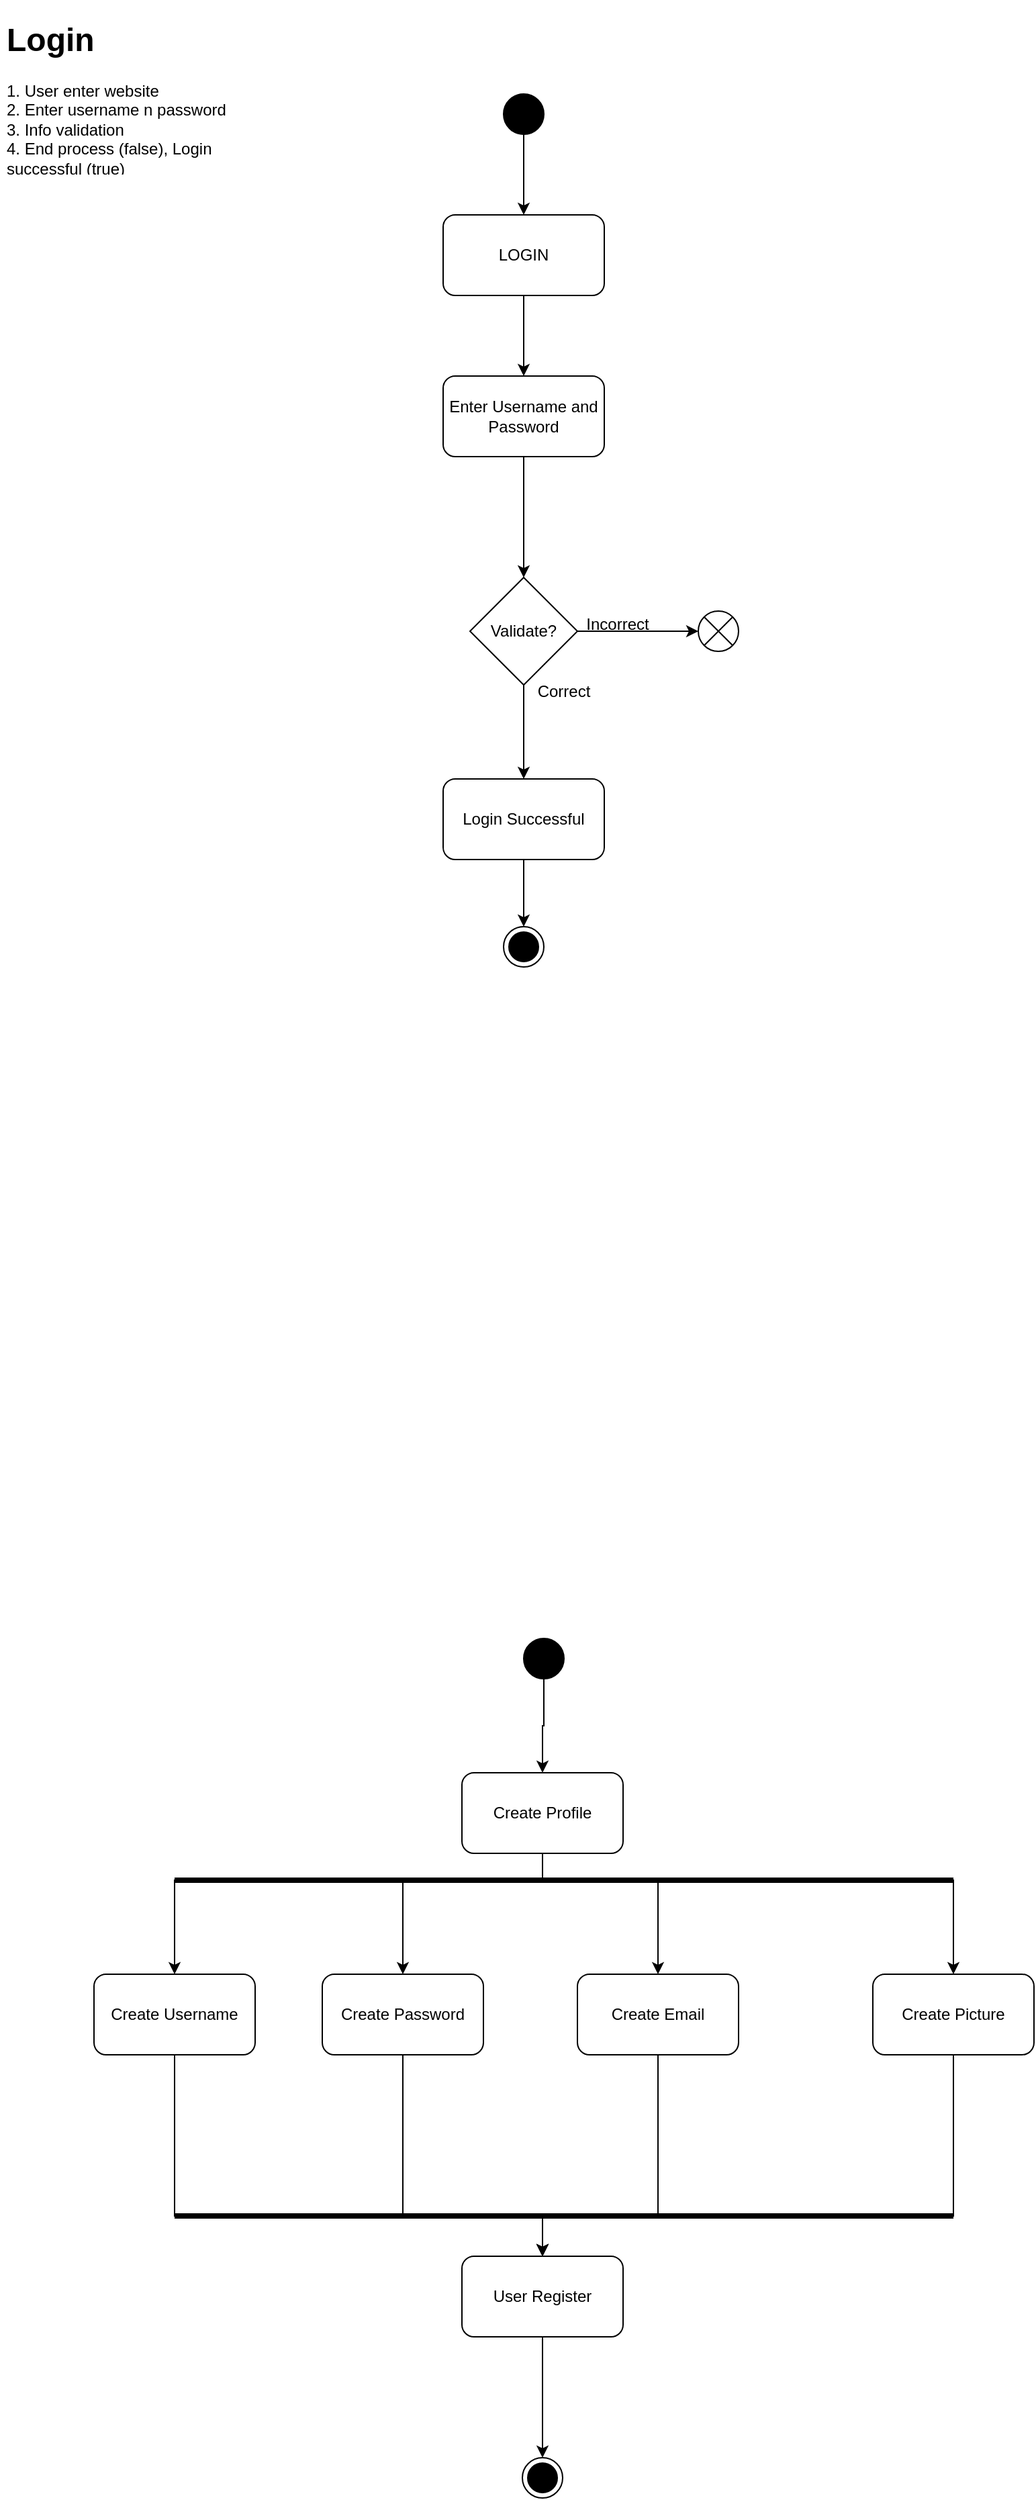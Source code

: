 <mxfile version="22.0.4" type="github">
  <diagram name="Page-1" id="XhIioP-wKU1lPiDBbfsX">
    <mxGraphModel dx="1354" dy="674" grid="1" gridSize="10" guides="1" tooltips="1" connect="1" arrows="1" fold="1" page="1" pageScale="1" pageWidth="827" pageHeight="1169" math="0" shadow="0">
      <root>
        <mxCell id="0" />
        <mxCell id="1" parent="0" />
        <mxCell id="OSVLoj-l7Zh1Jy2B1ZT9-1" value="&lt;h1&gt;Login&lt;/h1&gt;&lt;div&gt;1. User enter website&lt;/div&gt;&lt;div&gt;2. Enter username n password&lt;/div&gt;&lt;div&gt;3. Info validation&lt;/div&gt;&lt;div&gt;4. End process (false), Login successful (true)&lt;/div&gt;" style="text;html=1;strokeColor=none;fillColor=none;spacing=5;spacingTop=-20;whiteSpace=wrap;overflow=hidden;rounded=0;" vertex="1" parent="1">
          <mxGeometry x="10" y="10" width="190" height="120" as="geometry" />
        </mxCell>
        <mxCell id="OSVLoj-l7Zh1Jy2B1ZT9-9" value="" style="edgeStyle=orthogonalEdgeStyle;rounded=0;orthogonalLoop=1;jettySize=auto;html=1;" edge="1" parent="1" source="OSVLoj-l7Zh1Jy2B1ZT9-2" target="OSVLoj-l7Zh1Jy2B1ZT9-5">
          <mxGeometry relative="1" as="geometry" />
        </mxCell>
        <mxCell id="OSVLoj-l7Zh1Jy2B1ZT9-2" value="" style="ellipse;fillColor=strokeColor;html=1;" vertex="1" parent="1">
          <mxGeometry x="385" y="70" width="30" height="30" as="geometry" />
        </mxCell>
        <mxCell id="OSVLoj-l7Zh1Jy2B1ZT9-3" value="" style="ellipse;html=1;shape=endState;fillColor=strokeColor;" vertex="1" parent="1">
          <mxGeometry x="385" y="690" width="30" height="30" as="geometry" />
        </mxCell>
        <mxCell id="OSVLoj-l7Zh1Jy2B1ZT9-4" value="" style="shape=sumEllipse;perimeter=ellipsePerimeter;html=1;backgroundOutline=1;" vertex="1" parent="1">
          <mxGeometry x="530" y="455" width="30" height="30" as="geometry" />
        </mxCell>
        <mxCell id="OSVLoj-l7Zh1Jy2B1ZT9-8" value="" style="edgeStyle=orthogonalEdgeStyle;rounded=0;orthogonalLoop=1;jettySize=auto;html=1;" edge="1" parent="1" source="OSVLoj-l7Zh1Jy2B1ZT9-5" target="OSVLoj-l7Zh1Jy2B1ZT9-7">
          <mxGeometry relative="1" as="geometry" />
        </mxCell>
        <mxCell id="OSVLoj-l7Zh1Jy2B1ZT9-5" value="LOGIN" style="rounded=1;whiteSpace=wrap;html=1;" vertex="1" parent="1">
          <mxGeometry x="340" y="160" width="120" height="60" as="geometry" />
        </mxCell>
        <mxCell id="OSVLoj-l7Zh1Jy2B1ZT9-12" value="" style="edgeStyle=orthogonalEdgeStyle;rounded=0;orthogonalLoop=1;jettySize=auto;html=1;" edge="1" parent="1" source="OSVLoj-l7Zh1Jy2B1ZT9-6" target="OSVLoj-l7Zh1Jy2B1ZT9-11">
          <mxGeometry relative="1" as="geometry" />
        </mxCell>
        <mxCell id="OSVLoj-l7Zh1Jy2B1ZT9-14" value="" style="edgeStyle=orthogonalEdgeStyle;rounded=0;orthogonalLoop=1;jettySize=auto;html=1;" edge="1" parent="1" source="OSVLoj-l7Zh1Jy2B1ZT9-6" target="OSVLoj-l7Zh1Jy2B1ZT9-4">
          <mxGeometry relative="1" as="geometry" />
        </mxCell>
        <mxCell id="OSVLoj-l7Zh1Jy2B1ZT9-6" value="Validate?" style="rhombus;whiteSpace=wrap;html=1;" vertex="1" parent="1">
          <mxGeometry x="360" y="430" width="80" height="80" as="geometry" />
        </mxCell>
        <mxCell id="OSVLoj-l7Zh1Jy2B1ZT9-10" value="" style="edgeStyle=orthogonalEdgeStyle;rounded=0;orthogonalLoop=1;jettySize=auto;html=1;" edge="1" parent="1" source="OSVLoj-l7Zh1Jy2B1ZT9-7" target="OSVLoj-l7Zh1Jy2B1ZT9-6">
          <mxGeometry relative="1" as="geometry" />
        </mxCell>
        <mxCell id="OSVLoj-l7Zh1Jy2B1ZT9-7" value="Enter Username and Password" style="rounded=1;whiteSpace=wrap;html=1;" vertex="1" parent="1">
          <mxGeometry x="340" y="280" width="120" height="60" as="geometry" />
        </mxCell>
        <mxCell id="OSVLoj-l7Zh1Jy2B1ZT9-13" value="" style="edgeStyle=orthogonalEdgeStyle;rounded=0;orthogonalLoop=1;jettySize=auto;html=1;" edge="1" parent="1" source="OSVLoj-l7Zh1Jy2B1ZT9-11" target="OSVLoj-l7Zh1Jy2B1ZT9-3">
          <mxGeometry relative="1" as="geometry" />
        </mxCell>
        <mxCell id="OSVLoj-l7Zh1Jy2B1ZT9-11" value="Login Successful&lt;br&gt;" style="rounded=1;whiteSpace=wrap;html=1;" vertex="1" parent="1">
          <mxGeometry x="340" y="580" width="120" height="60" as="geometry" />
        </mxCell>
        <mxCell id="OSVLoj-l7Zh1Jy2B1ZT9-15" value="Incorrect" style="text;html=1;strokeColor=none;fillColor=none;align=center;verticalAlign=middle;whiteSpace=wrap;rounded=0;" vertex="1" parent="1">
          <mxGeometry x="440" y="450" width="60" height="30" as="geometry" />
        </mxCell>
        <mxCell id="OSVLoj-l7Zh1Jy2B1ZT9-16" value="Correct" style="text;html=1;strokeColor=none;fillColor=none;align=center;verticalAlign=middle;whiteSpace=wrap;rounded=0;" vertex="1" parent="1">
          <mxGeometry x="400" y="500" width="60" height="30" as="geometry" />
        </mxCell>
        <mxCell id="OSVLoj-l7Zh1Jy2B1ZT9-34" value="" style="edgeStyle=orthogonalEdgeStyle;rounded=0;orthogonalLoop=1;jettySize=auto;html=1;" edge="1" parent="1" source="OSVLoj-l7Zh1Jy2B1ZT9-17" target="OSVLoj-l7Zh1Jy2B1ZT9-18">
          <mxGeometry relative="1" as="geometry" />
        </mxCell>
        <mxCell id="OSVLoj-l7Zh1Jy2B1ZT9-17" value="" style="ellipse;fillColor=strokeColor;html=1;" vertex="1" parent="1">
          <mxGeometry x="400" y="1220" width="30" height="30" as="geometry" />
        </mxCell>
        <mxCell id="OSVLoj-l7Zh1Jy2B1ZT9-18" value="Create Profile" style="rounded=1;whiteSpace=wrap;html=1;" vertex="1" parent="1">
          <mxGeometry x="354" y="1320" width="120" height="60" as="geometry" />
        </mxCell>
        <mxCell id="OSVLoj-l7Zh1Jy2B1ZT9-19" value="Create Username" style="rounded=1;whiteSpace=wrap;html=1;" vertex="1" parent="1">
          <mxGeometry x="80" y="1470" width="120" height="60" as="geometry" />
        </mxCell>
        <mxCell id="OSVLoj-l7Zh1Jy2B1ZT9-20" value="Create Password" style="rounded=1;whiteSpace=wrap;html=1;" vertex="1" parent="1">
          <mxGeometry x="250" y="1470" width="120" height="60" as="geometry" />
        </mxCell>
        <mxCell id="OSVLoj-l7Zh1Jy2B1ZT9-21" value="Create Email" style="rounded=1;whiteSpace=wrap;html=1;" vertex="1" parent="1">
          <mxGeometry x="440" y="1470" width="120" height="60" as="geometry" />
        </mxCell>
        <mxCell id="OSVLoj-l7Zh1Jy2B1ZT9-22" value="Create Picture" style="rounded=1;whiteSpace=wrap;html=1;" vertex="1" parent="1">
          <mxGeometry x="660" y="1470" width="120" height="60" as="geometry" />
        </mxCell>
        <mxCell id="OSVLoj-l7Zh1Jy2B1ZT9-23" value="" style="endArrow=classic;html=1;rounded=0;entryX=0.5;entryY=0;entryDx=0;entryDy=0;exitX=0.5;exitY=1;exitDx=0;exitDy=0;" edge="1" parent="1" source="OSVLoj-l7Zh1Jy2B1ZT9-18" target="OSVLoj-l7Zh1Jy2B1ZT9-19">
          <mxGeometry width="50" height="50" relative="1" as="geometry">
            <mxPoint x="110" y="1360" as="sourcePoint" />
            <mxPoint x="160" y="1310" as="targetPoint" />
            <Array as="points">
              <mxPoint x="414" y="1400" />
              <mxPoint x="140" y="1400" />
            </Array>
          </mxGeometry>
        </mxCell>
        <mxCell id="OSVLoj-l7Zh1Jy2B1ZT9-24" value="" style="endArrow=classic;html=1;rounded=0;entryX=0.5;entryY=0;entryDx=0;entryDy=0;exitX=0.5;exitY=1;exitDx=0;exitDy=0;" edge="1" parent="1" source="OSVLoj-l7Zh1Jy2B1ZT9-18" target="OSVLoj-l7Zh1Jy2B1ZT9-20">
          <mxGeometry width="50" height="50" relative="1" as="geometry">
            <mxPoint x="260" y="1460" as="sourcePoint" />
            <mxPoint x="310" y="1410" as="targetPoint" />
            <Array as="points">
              <mxPoint x="414" y="1400" />
              <mxPoint x="310" y="1400" />
            </Array>
          </mxGeometry>
        </mxCell>
        <mxCell id="OSVLoj-l7Zh1Jy2B1ZT9-25" value="" style="endArrow=classic;html=1;rounded=0;entryX=0.5;entryY=0;entryDx=0;entryDy=0;exitX=0.5;exitY=1;exitDx=0;exitDy=0;" edge="1" parent="1" source="OSVLoj-l7Zh1Jy2B1ZT9-18" target="OSVLoj-l7Zh1Jy2B1ZT9-21">
          <mxGeometry width="50" height="50" relative="1" as="geometry">
            <mxPoint x="450" y="1480" as="sourcePoint" />
            <mxPoint x="500" y="1430" as="targetPoint" />
            <Array as="points">
              <mxPoint x="414" y="1400" />
              <mxPoint x="500" y="1400" />
            </Array>
          </mxGeometry>
        </mxCell>
        <mxCell id="OSVLoj-l7Zh1Jy2B1ZT9-26" value="" style="endArrow=classic;html=1;rounded=0;entryX=0.5;entryY=0;entryDx=0;entryDy=0;exitX=0.5;exitY=1;exitDx=0;exitDy=0;" edge="1" parent="1" source="OSVLoj-l7Zh1Jy2B1ZT9-18" target="OSVLoj-l7Zh1Jy2B1ZT9-22">
          <mxGeometry width="50" height="50" relative="1" as="geometry">
            <mxPoint x="560" y="1440" as="sourcePoint" />
            <mxPoint x="610" y="1390" as="targetPoint" />
            <Array as="points">
              <mxPoint x="414" y="1400" />
              <mxPoint x="720" y="1400" />
            </Array>
          </mxGeometry>
        </mxCell>
        <mxCell id="OSVLoj-l7Zh1Jy2B1ZT9-27" value="" style="endArrow=none;html=1;rounded=0;strokeWidth=4;" edge="1" parent="1">
          <mxGeometry width="50" height="50" relative="1" as="geometry">
            <mxPoint x="140" y="1400" as="sourcePoint" />
            <mxPoint x="720" y="1400" as="targetPoint" />
          </mxGeometry>
        </mxCell>
        <mxCell id="OSVLoj-l7Zh1Jy2B1ZT9-36" value="" style="edgeStyle=orthogonalEdgeStyle;rounded=0;orthogonalLoop=1;jettySize=auto;html=1;" edge="1" parent="1" source="OSVLoj-l7Zh1Jy2B1ZT9-28" target="OSVLoj-l7Zh1Jy2B1ZT9-35">
          <mxGeometry relative="1" as="geometry" />
        </mxCell>
        <mxCell id="OSVLoj-l7Zh1Jy2B1ZT9-28" value="User Register&lt;br&gt;" style="rounded=1;whiteSpace=wrap;html=1;" vertex="1" parent="1">
          <mxGeometry x="354" y="1680" width="120" height="60" as="geometry" />
        </mxCell>
        <mxCell id="OSVLoj-l7Zh1Jy2B1ZT9-29" value="" style="endArrow=classic;html=1;rounded=0;entryX=0.5;entryY=0;entryDx=0;entryDy=0;exitX=0.5;exitY=1;exitDx=0;exitDy=0;" edge="1" parent="1" source="OSVLoj-l7Zh1Jy2B1ZT9-19" target="OSVLoj-l7Zh1Jy2B1ZT9-28">
          <mxGeometry width="50" height="50" relative="1" as="geometry">
            <mxPoint x="190" y="1640" as="sourcePoint" />
            <mxPoint x="240" y="1590" as="targetPoint" />
            <Array as="points">
              <mxPoint x="140" y="1650" />
              <mxPoint x="414" y="1650" />
            </Array>
          </mxGeometry>
        </mxCell>
        <mxCell id="OSVLoj-l7Zh1Jy2B1ZT9-30" value="" style="endArrow=classic;html=1;rounded=0;entryX=0.5;entryY=0;entryDx=0;entryDy=0;exitX=0.5;exitY=1;exitDx=0;exitDy=0;" edge="1" parent="1" source="OSVLoj-l7Zh1Jy2B1ZT9-20" target="OSVLoj-l7Zh1Jy2B1ZT9-28">
          <mxGeometry width="50" height="50" relative="1" as="geometry">
            <mxPoint x="280" y="1610" as="sourcePoint" />
            <mxPoint x="330" y="1560" as="targetPoint" />
            <Array as="points">
              <mxPoint x="310" y="1650" />
              <mxPoint x="414" y="1650" />
            </Array>
          </mxGeometry>
        </mxCell>
        <mxCell id="OSVLoj-l7Zh1Jy2B1ZT9-31" value="" style="endArrow=classic;html=1;rounded=0;entryX=0.5;entryY=0;entryDx=0;entryDy=0;exitX=0.5;exitY=1;exitDx=0;exitDy=0;" edge="1" parent="1" source="OSVLoj-l7Zh1Jy2B1ZT9-21" target="OSVLoj-l7Zh1Jy2B1ZT9-28">
          <mxGeometry width="50" height="50" relative="1" as="geometry">
            <mxPoint x="470" y="1630" as="sourcePoint" />
            <mxPoint x="520" y="1580" as="targetPoint" />
            <Array as="points">
              <mxPoint x="500" y="1650" />
              <mxPoint x="414" y="1650" />
            </Array>
          </mxGeometry>
        </mxCell>
        <mxCell id="OSVLoj-l7Zh1Jy2B1ZT9-32" value="" style="endArrow=classic;html=1;rounded=0;entryX=0.5;entryY=0;entryDx=0;entryDy=0;exitX=0.5;exitY=1;exitDx=0;exitDy=0;" edge="1" parent="1" source="OSVLoj-l7Zh1Jy2B1ZT9-22" target="OSVLoj-l7Zh1Jy2B1ZT9-28">
          <mxGeometry width="50" height="50" relative="1" as="geometry">
            <mxPoint x="500" y="1660" as="sourcePoint" />
            <mxPoint x="550" y="1610" as="targetPoint" />
            <Array as="points">
              <mxPoint x="720" y="1650" />
              <mxPoint x="414" y="1650" />
            </Array>
          </mxGeometry>
        </mxCell>
        <mxCell id="OSVLoj-l7Zh1Jy2B1ZT9-33" value="" style="endArrow=none;html=1;rounded=0;strokeWidth=4;" edge="1" parent="1">
          <mxGeometry width="50" height="50" relative="1" as="geometry">
            <mxPoint x="140" y="1650" as="sourcePoint" />
            <mxPoint x="720" y="1650" as="targetPoint" />
          </mxGeometry>
        </mxCell>
        <mxCell id="OSVLoj-l7Zh1Jy2B1ZT9-35" value="" style="ellipse;html=1;shape=endState;fillColor=strokeColor;" vertex="1" parent="1">
          <mxGeometry x="399" y="1830" width="30" height="30" as="geometry" />
        </mxCell>
      </root>
    </mxGraphModel>
  </diagram>
</mxfile>

